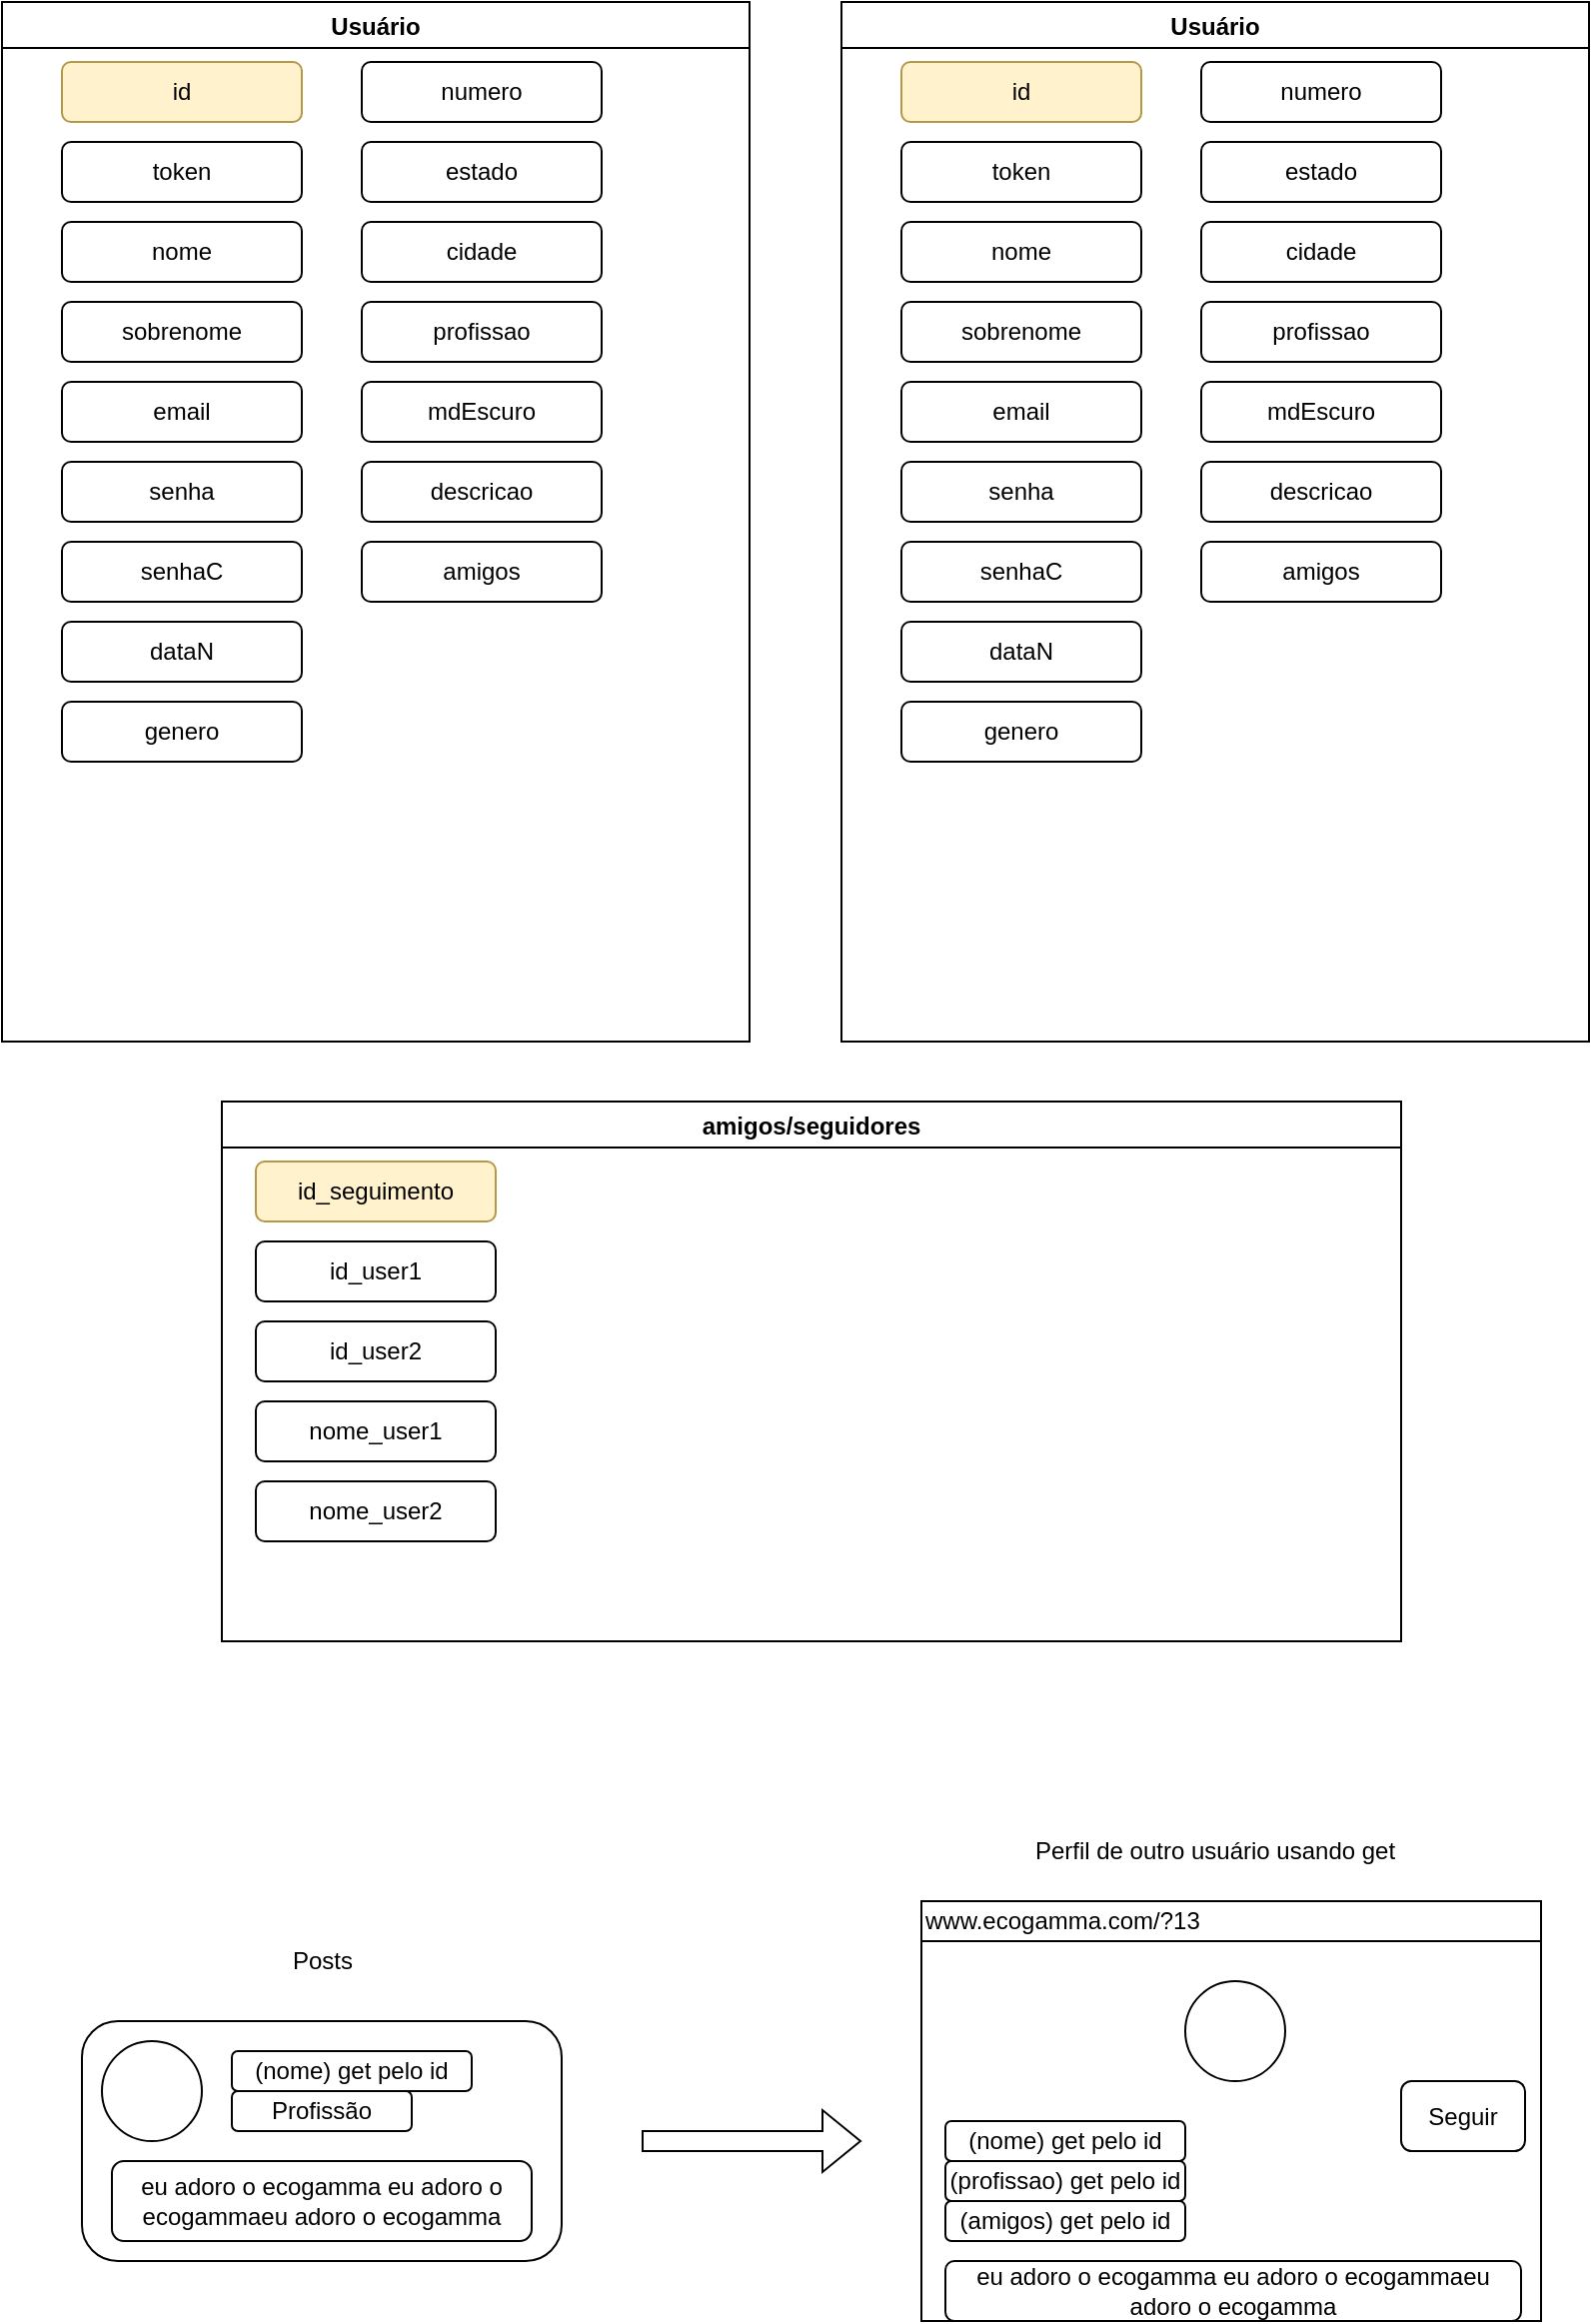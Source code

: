 <mxfile version="20.0.0" type="github">
  <diagram id="C5RBs43oDa-KdzZeNtuy" name="Page-1">
    <mxGraphModel dx="1061" dy="584" grid="1" gridSize="10" guides="1" tooltips="1" connect="1" arrows="1" fold="1" page="1" pageScale="1" pageWidth="827" pageHeight="1169" math="0" shadow="0">
      <root>
        <mxCell id="WIyWlLk6GJQsqaUBKTNV-0" />
        <mxCell id="WIyWlLk6GJQsqaUBKTNV-1" parent="WIyWlLk6GJQsqaUBKTNV-0" />
        <mxCell id="X2QAdy7HAn3LYDnzlFGG-83" value="" style="rounded=1;whiteSpace=wrap;html=1;strokeColor=#000000;" vertex="1" parent="WIyWlLk6GJQsqaUBKTNV-1">
          <mxGeometry x="60" y="1100" width="240" height="120" as="geometry" />
        </mxCell>
        <mxCell id="X2QAdy7HAn3LYDnzlFGG-12" value="Usuário" style="swimlane;" vertex="1" parent="WIyWlLk6GJQsqaUBKTNV-1">
          <mxGeometry x="20" y="90" width="374" height="520" as="geometry" />
        </mxCell>
        <mxCell id="X2QAdy7HAn3LYDnzlFGG-1" value="id" style="rounded=1;whiteSpace=wrap;html=1;fillColor=#fff2cc;strokeColor=#B39848;" vertex="1" parent="X2QAdy7HAn3LYDnzlFGG-12">
          <mxGeometry x="30" y="30" width="120" height="30" as="geometry" />
        </mxCell>
        <mxCell id="X2QAdy7HAn3LYDnzlFGG-2" value="token" style="rounded=1;whiteSpace=wrap;html=1;" vertex="1" parent="X2QAdy7HAn3LYDnzlFGG-12">
          <mxGeometry x="30" y="70" width="120" height="30" as="geometry" />
        </mxCell>
        <mxCell id="X2QAdy7HAn3LYDnzlFGG-3" value="nome" style="rounded=1;whiteSpace=wrap;html=1;" vertex="1" parent="X2QAdy7HAn3LYDnzlFGG-12">
          <mxGeometry x="30" y="110" width="120" height="30" as="geometry" />
        </mxCell>
        <mxCell id="X2QAdy7HAn3LYDnzlFGG-4" value="sobrenome" style="rounded=1;whiteSpace=wrap;html=1;" vertex="1" parent="X2QAdy7HAn3LYDnzlFGG-12">
          <mxGeometry x="30" y="150" width="120" height="30" as="geometry" />
        </mxCell>
        <mxCell id="X2QAdy7HAn3LYDnzlFGG-5" value="email" style="rounded=1;whiteSpace=wrap;html=1;" vertex="1" parent="X2QAdy7HAn3LYDnzlFGG-12">
          <mxGeometry x="30" y="190" width="120" height="30" as="geometry" />
        </mxCell>
        <mxCell id="X2QAdy7HAn3LYDnzlFGG-6" value="senha" style="rounded=1;whiteSpace=wrap;html=1;" vertex="1" parent="X2QAdy7HAn3LYDnzlFGG-12">
          <mxGeometry x="30" y="230" width="120" height="30" as="geometry" />
        </mxCell>
        <mxCell id="X2QAdy7HAn3LYDnzlFGG-7" value="senhaC" style="rounded=1;whiteSpace=wrap;html=1;" vertex="1" parent="X2QAdy7HAn3LYDnzlFGG-12">
          <mxGeometry x="30" y="270" width="120" height="30" as="geometry" />
        </mxCell>
        <mxCell id="X2QAdy7HAn3LYDnzlFGG-8" value="dataN" style="rounded=1;whiteSpace=wrap;html=1;" vertex="1" parent="X2QAdy7HAn3LYDnzlFGG-12">
          <mxGeometry x="30" y="310" width="120" height="30" as="geometry" />
        </mxCell>
        <mxCell id="X2QAdy7HAn3LYDnzlFGG-9" value="genero" style="rounded=1;whiteSpace=wrap;html=1;" vertex="1" parent="X2QAdy7HAn3LYDnzlFGG-12">
          <mxGeometry x="30" y="350" width="120" height="30" as="geometry" />
        </mxCell>
        <mxCell id="X2QAdy7HAn3LYDnzlFGG-10" value="numero" style="rounded=1;whiteSpace=wrap;html=1;" vertex="1" parent="X2QAdy7HAn3LYDnzlFGG-12">
          <mxGeometry x="180" y="30" width="120" height="30" as="geometry" />
        </mxCell>
        <mxCell id="X2QAdy7HAn3LYDnzlFGG-11" value="estado" style="rounded=1;whiteSpace=wrap;html=1;" vertex="1" parent="X2QAdy7HAn3LYDnzlFGG-12">
          <mxGeometry x="180" y="70" width="120" height="30" as="geometry" />
        </mxCell>
        <mxCell id="X2QAdy7HAn3LYDnzlFGG-14" value="cidade" style="rounded=1;whiteSpace=wrap;html=1;" vertex="1" parent="X2QAdy7HAn3LYDnzlFGG-12">
          <mxGeometry x="180" y="110" width="120" height="30" as="geometry" />
        </mxCell>
        <mxCell id="X2QAdy7HAn3LYDnzlFGG-15" value="profissao" style="rounded=1;whiteSpace=wrap;html=1;" vertex="1" parent="X2QAdy7HAn3LYDnzlFGG-12">
          <mxGeometry x="180" y="150" width="120" height="30" as="geometry" />
        </mxCell>
        <mxCell id="X2QAdy7HAn3LYDnzlFGG-16" value="mdEscuro" style="rounded=1;whiteSpace=wrap;html=1;" vertex="1" parent="X2QAdy7HAn3LYDnzlFGG-12">
          <mxGeometry x="180" y="190" width="120" height="30" as="geometry" />
        </mxCell>
        <mxCell id="X2QAdy7HAn3LYDnzlFGG-17" value="descricao" style="rounded=1;whiteSpace=wrap;html=1;" vertex="1" parent="X2QAdy7HAn3LYDnzlFGG-12">
          <mxGeometry x="180" y="230" width="120" height="30" as="geometry" />
        </mxCell>
        <mxCell id="X2QAdy7HAn3LYDnzlFGG-18" value="amigos" style="rounded=1;whiteSpace=wrap;html=1;" vertex="1" parent="X2QAdy7HAn3LYDnzlFGG-12">
          <mxGeometry x="180" y="270" width="120" height="30" as="geometry" />
        </mxCell>
        <mxCell id="X2QAdy7HAn3LYDnzlFGG-58" value="Usuário" style="swimlane;" vertex="1" parent="WIyWlLk6GJQsqaUBKTNV-1">
          <mxGeometry x="440" y="90" width="374" height="520" as="geometry" />
        </mxCell>
        <mxCell id="X2QAdy7HAn3LYDnzlFGG-59" value="id" style="rounded=1;whiteSpace=wrap;html=1;fillColor=#fff2cc;strokeColor=#B39848;" vertex="1" parent="X2QAdy7HAn3LYDnzlFGG-58">
          <mxGeometry x="30" y="30" width="120" height="30" as="geometry" />
        </mxCell>
        <mxCell id="X2QAdy7HAn3LYDnzlFGG-60" value="token" style="rounded=1;whiteSpace=wrap;html=1;" vertex="1" parent="X2QAdy7HAn3LYDnzlFGG-58">
          <mxGeometry x="30" y="70" width="120" height="30" as="geometry" />
        </mxCell>
        <mxCell id="X2QAdy7HAn3LYDnzlFGG-61" value="nome" style="rounded=1;whiteSpace=wrap;html=1;" vertex="1" parent="X2QAdy7HAn3LYDnzlFGG-58">
          <mxGeometry x="30" y="110" width="120" height="30" as="geometry" />
        </mxCell>
        <mxCell id="X2QAdy7HAn3LYDnzlFGG-62" value="sobrenome" style="rounded=1;whiteSpace=wrap;html=1;" vertex="1" parent="X2QAdy7HAn3LYDnzlFGG-58">
          <mxGeometry x="30" y="150" width="120" height="30" as="geometry" />
        </mxCell>
        <mxCell id="X2QAdy7HAn3LYDnzlFGG-63" value="email" style="rounded=1;whiteSpace=wrap;html=1;" vertex="1" parent="X2QAdy7HAn3LYDnzlFGG-58">
          <mxGeometry x="30" y="190" width="120" height="30" as="geometry" />
        </mxCell>
        <mxCell id="X2QAdy7HAn3LYDnzlFGG-64" value="senha" style="rounded=1;whiteSpace=wrap;html=1;" vertex="1" parent="X2QAdy7HAn3LYDnzlFGG-58">
          <mxGeometry x="30" y="230" width="120" height="30" as="geometry" />
        </mxCell>
        <mxCell id="X2QAdy7HAn3LYDnzlFGG-65" value="senhaC" style="rounded=1;whiteSpace=wrap;html=1;" vertex="1" parent="X2QAdy7HAn3LYDnzlFGG-58">
          <mxGeometry x="30" y="270" width="120" height="30" as="geometry" />
        </mxCell>
        <mxCell id="X2QAdy7HAn3LYDnzlFGG-66" value="dataN" style="rounded=1;whiteSpace=wrap;html=1;" vertex="1" parent="X2QAdy7HAn3LYDnzlFGG-58">
          <mxGeometry x="30" y="310" width="120" height="30" as="geometry" />
        </mxCell>
        <mxCell id="X2QAdy7HAn3LYDnzlFGG-67" value="genero" style="rounded=1;whiteSpace=wrap;html=1;" vertex="1" parent="X2QAdy7HAn3LYDnzlFGG-58">
          <mxGeometry x="30" y="350" width="120" height="30" as="geometry" />
        </mxCell>
        <mxCell id="X2QAdy7HAn3LYDnzlFGG-68" value="numero" style="rounded=1;whiteSpace=wrap;html=1;" vertex="1" parent="X2QAdy7HAn3LYDnzlFGG-58">
          <mxGeometry x="180" y="30" width="120" height="30" as="geometry" />
        </mxCell>
        <mxCell id="X2QAdy7HAn3LYDnzlFGG-69" value="estado" style="rounded=1;whiteSpace=wrap;html=1;" vertex="1" parent="X2QAdy7HAn3LYDnzlFGG-58">
          <mxGeometry x="180" y="70" width="120" height="30" as="geometry" />
        </mxCell>
        <mxCell id="X2QAdy7HAn3LYDnzlFGG-70" value="cidade" style="rounded=1;whiteSpace=wrap;html=1;" vertex="1" parent="X2QAdy7HAn3LYDnzlFGG-58">
          <mxGeometry x="180" y="110" width="120" height="30" as="geometry" />
        </mxCell>
        <mxCell id="X2QAdy7HAn3LYDnzlFGG-71" value="profissao" style="rounded=1;whiteSpace=wrap;html=1;" vertex="1" parent="X2QAdy7HAn3LYDnzlFGG-58">
          <mxGeometry x="180" y="150" width="120" height="30" as="geometry" />
        </mxCell>
        <mxCell id="X2QAdy7HAn3LYDnzlFGG-72" value="mdEscuro" style="rounded=1;whiteSpace=wrap;html=1;" vertex="1" parent="X2QAdy7HAn3LYDnzlFGG-58">
          <mxGeometry x="180" y="190" width="120" height="30" as="geometry" />
        </mxCell>
        <mxCell id="X2QAdy7HAn3LYDnzlFGG-73" value="descricao" style="rounded=1;whiteSpace=wrap;html=1;" vertex="1" parent="X2QAdy7HAn3LYDnzlFGG-58">
          <mxGeometry x="180" y="230" width="120" height="30" as="geometry" />
        </mxCell>
        <mxCell id="X2QAdy7HAn3LYDnzlFGG-74" value="amigos" style="rounded=1;whiteSpace=wrap;html=1;" vertex="1" parent="X2QAdy7HAn3LYDnzlFGG-58">
          <mxGeometry x="180" y="270" width="120" height="30" as="geometry" />
        </mxCell>
        <mxCell id="X2QAdy7HAn3LYDnzlFGG-75" value="amigos/seguidores" style="swimlane;strokeColor=#000000;" vertex="1" parent="WIyWlLk6GJQsqaUBKTNV-1">
          <mxGeometry x="130" y="640" width="590" height="270" as="geometry" />
        </mxCell>
        <mxCell id="X2QAdy7HAn3LYDnzlFGG-77" value="id_seguimento" style="rounded=1;whiteSpace=wrap;html=1;fillColor=#fff2cc;strokeColor=#B39848;" vertex="1" parent="X2QAdy7HAn3LYDnzlFGG-75">
          <mxGeometry x="17" y="30" width="120" height="30" as="geometry" />
        </mxCell>
        <mxCell id="X2QAdy7HAn3LYDnzlFGG-78" value="id_user1" style="rounded=1;whiteSpace=wrap;html=1;" vertex="1" parent="X2QAdy7HAn3LYDnzlFGG-75">
          <mxGeometry x="17" y="70" width="120" height="30" as="geometry" />
        </mxCell>
        <mxCell id="X2QAdy7HAn3LYDnzlFGG-79" value="id_user2" style="rounded=1;whiteSpace=wrap;html=1;" vertex="1" parent="X2QAdy7HAn3LYDnzlFGG-75">
          <mxGeometry x="17" y="110" width="120" height="30" as="geometry" />
        </mxCell>
        <mxCell id="X2QAdy7HAn3LYDnzlFGG-80" value="nome_user1" style="rounded=1;whiteSpace=wrap;html=1;" vertex="1" parent="X2QAdy7HAn3LYDnzlFGG-75">
          <mxGeometry x="17" y="150" width="120" height="30" as="geometry" />
        </mxCell>
        <mxCell id="X2QAdy7HAn3LYDnzlFGG-81" value="nome_user2" style="rounded=1;whiteSpace=wrap;html=1;" vertex="1" parent="X2QAdy7HAn3LYDnzlFGG-75">
          <mxGeometry x="17" y="190" width="120" height="30" as="geometry" />
        </mxCell>
        <mxCell id="X2QAdy7HAn3LYDnzlFGG-82" value="(nome) get pelo id" style="rounded=1;whiteSpace=wrap;html=1;" vertex="1" parent="WIyWlLk6GJQsqaUBKTNV-1">
          <mxGeometry x="135" y="1115" width="120" height="20" as="geometry" />
        </mxCell>
        <mxCell id="X2QAdy7HAn3LYDnzlFGG-84" value="" style="ellipse;whiteSpace=wrap;html=1;strokeColor=#000000;" vertex="1" parent="WIyWlLk6GJQsqaUBKTNV-1">
          <mxGeometry x="70" y="1110" width="50" height="50" as="geometry" />
        </mxCell>
        <mxCell id="X2QAdy7HAn3LYDnzlFGG-86" value="Profissão" style="rounded=1;whiteSpace=wrap;html=1;" vertex="1" parent="WIyWlLk6GJQsqaUBKTNV-1">
          <mxGeometry x="135" y="1135" width="90" height="20" as="geometry" />
        </mxCell>
        <mxCell id="X2QAdy7HAn3LYDnzlFGG-87" value="eu adoro o ecogamma eu adoro o ecogammaeu adoro o ecogamma" style="rounded=1;whiteSpace=wrap;html=1;strokeColor=#000000;" vertex="1" parent="WIyWlLk6GJQsqaUBKTNV-1">
          <mxGeometry x="75" y="1170" width="210" height="40" as="geometry" />
        </mxCell>
        <mxCell id="X2QAdy7HAn3LYDnzlFGG-88" value="Posts" style="text;html=1;align=center;verticalAlign=middle;resizable=0;points=[];autosize=1;strokeColor=none;fillColor=none;" vertex="1" parent="WIyWlLk6GJQsqaUBKTNV-1">
          <mxGeometry x="155" y="1060" width="50" height="20" as="geometry" />
        </mxCell>
        <mxCell id="X2QAdy7HAn3LYDnzlFGG-89" value="" style="shape=flexArrow;endArrow=classic;html=1;rounded=0;" edge="1" parent="WIyWlLk6GJQsqaUBKTNV-1">
          <mxGeometry width="50" height="50" relative="1" as="geometry">
            <mxPoint x="340" y="1160" as="sourcePoint" />
            <mxPoint x="450" y="1160" as="targetPoint" />
          </mxGeometry>
        </mxCell>
        <mxCell id="X2QAdy7HAn3LYDnzlFGG-90" value="" style="rounded=0;whiteSpace=wrap;html=1;strokeColor=#000000;" vertex="1" parent="WIyWlLk6GJQsqaUBKTNV-1">
          <mxGeometry x="480" y="1060" width="310" height="190" as="geometry" />
        </mxCell>
        <mxCell id="X2QAdy7HAn3LYDnzlFGG-91" value="" style="ellipse;whiteSpace=wrap;html=1;strokeColor=#000000;" vertex="1" parent="WIyWlLk6GJQsqaUBKTNV-1">
          <mxGeometry x="612" y="1080" width="50" height="50" as="geometry" />
        </mxCell>
        <mxCell id="X2QAdy7HAn3LYDnzlFGG-92" value="(nome) get pelo id" style="rounded=1;whiteSpace=wrap;html=1;" vertex="1" parent="WIyWlLk6GJQsqaUBKTNV-1">
          <mxGeometry x="492" y="1150" width="120" height="20" as="geometry" />
        </mxCell>
        <mxCell id="X2QAdy7HAn3LYDnzlFGG-93" value="(profissao) get pelo id" style="rounded=1;whiteSpace=wrap;html=1;" vertex="1" parent="WIyWlLk6GJQsqaUBKTNV-1">
          <mxGeometry x="492" y="1170" width="120" height="20" as="geometry" />
        </mxCell>
        <mxCell id="X2QAdy7HAn3LYDnzlFGG-94" value="(amigos) get pelo id" style="rounded=1;whiteSpace=wrap;html=1;" vertex="1" parent="WIyWlLk6GJQsqaUBKTNV-1">
          <mxGeometry x="492" y="1190" width="120" height="20" as="geometry" />
        </mxCell>
        <mxCell id="X2QAdy7HAn3LYDnzlFGG-95" value="www.ecogamma.com/?13" style="rounded=0;whiteSpace=wrap;html=1;align=left;" vertex="1" parent="WIyWlLk6GJQsqaUBKTNV-1">
          <mxGeometry x="480" y="1040" width="310" height="20" as="geometry" />
        </mxCell>
        <mxCell id="X2QAdy7HAn3LYDnzlFGG-96" value="Seguir" style="rounded=1;whiteSpace=wrap;html=1;" vertex="1" parent="WIyWlLk6GJQsqaUBKTNV-1">
          <mxGeometry x="720" y="1130" width="62" height="35" as="geometry" />
        </mxCell>
        <mxCell id="X2QAdy7HAn3LYDnzlFGG-97" value="&lt;span style=&quot;&quot;&gt;eu adoro o ecogamma eu adoro o ecogammaeu adoro o ecogamma&lt;/span&gt;" style="rounded=1;whiteSpace=wrap;html=1;strokeColor=#000000;" vertex="1" parent="WIyWlLk6GJQsqaUBKTNV-1">
          <mxGeometry x="492" y="1220" width="288" height="30" as="geometry" />
        </mxCell>
        <mxCell id="X2QAdy7HAn3LYDnzlFGG-98" value="Perfil de outro usuário usando get" style="text;html=1;strokeColor=none;fillColor=none;align=center;verticalAlign=middle;whiteSpace=wrap;rounded=0;" vertex="1" parent="WIyWlLk6GJQsqaUBKTNV-1">
          <mxGeometry x="527" y="1000" width="200" height="30" as="geometry" />
        </mxCell>
      </root>
    </mxGraphModel>
  </diagram>
</mxfile>
